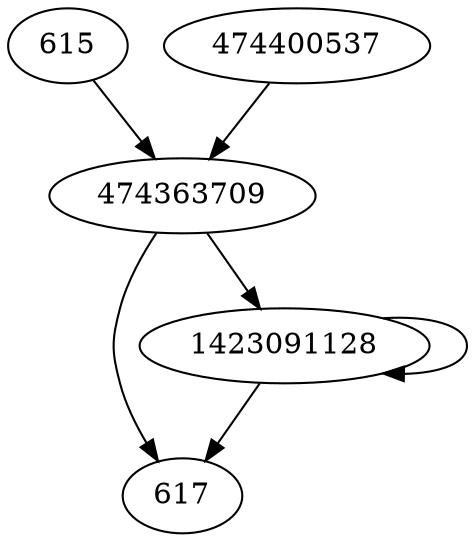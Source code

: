 digraph  {
615;
617;
1423091128;
474400537;
474363709;
615 -> 474363709;
1423091128 -> 617;
1423091128 -> 1423091128;
474400537 -> 474363709;
474363709 -> 1423091128;
474363709 -> 617;
}
